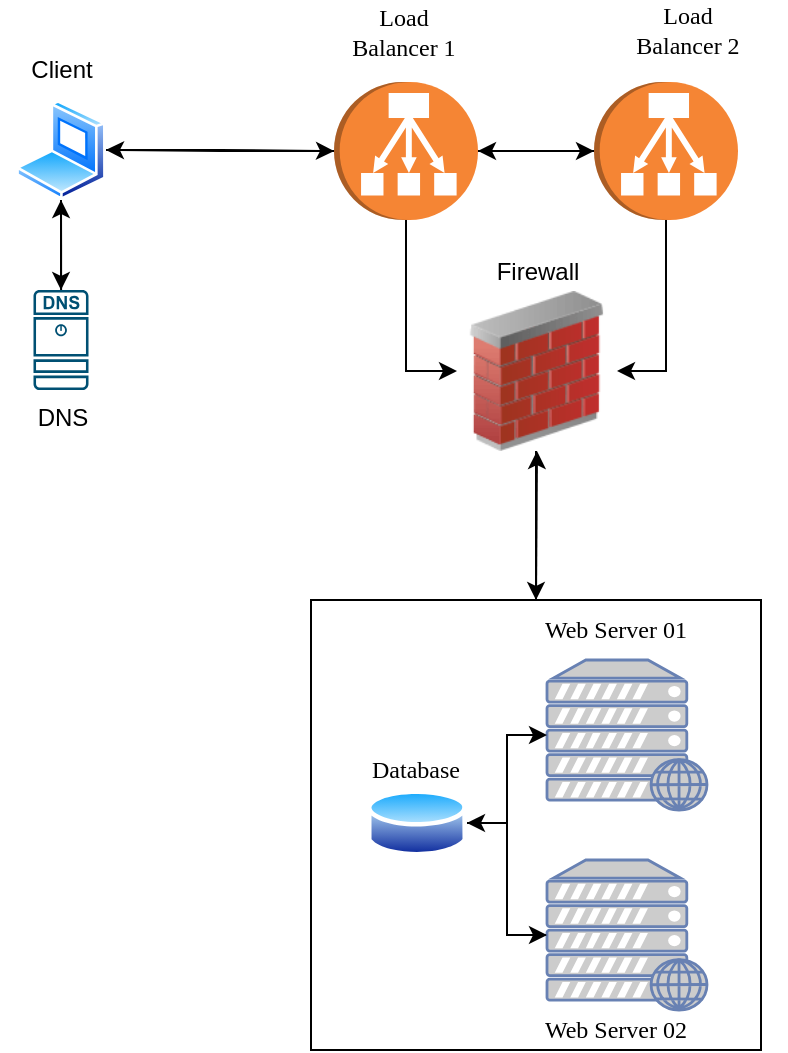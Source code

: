 <mxfile version="20.8.13" type="github">
  <diagram name="Page-1" id="5f0bae14-7c28-e335-631c-24af17079c00">
    <mxGraphModel dx="1246" dy="596" grid="0" gridSize="10" guides="1" tooltips="1" connect="1" arrows="1" fold="1" page="0" pageScale="1" pageWidth="1100" pageHeight="850" background="none" math="0" shadow="0">
      <root>
        <mxCell id="0" />
        <mxCell id="1" parent="0" />
        <mxCell id="hj4ADNZq1KRFVt_qaiAe-23" style="edgeStyle=orthogonalEdgeStyle;rounded=0;orthogonalLoop=1;jettySize=auto;html=1;entryX=1;entryY=0.5;entryDx=0;entryDy=0;" edge="1" parent="1" source="hj4ADNZq1KRFVt_qaiAe-2" target="hj4ADNZq1KRFVt_qaiAe-1">
          <mxGeometry relative="1" as="geometry" />
        </mxCell>
        <mxCell id="hj4ADNZq1KRFVt_qaiAe-25" style="edgeStyle=orthogonalEdgeStyle;rounded=0;orthogonalLoop=1;jettySize=auto;html=1;entryX=0;entryY=0.5;entryDx=0;entryDy=0;" edge="1" parent="1" source="hj4ADNZq1KRFVt_qaiAe-2" target="hj4ADNZq1KRFVt_qaiAe-13">
          <mxGeometry relative="1" as="geometry" />
        </mxCell>
        <mxCell id="hj4ADNZq1KRFVt_qaiAe-32" style="edgeStyle=orthogonalEdgeStyle;rounded=0;orthogonalLoop=1;jettySize=auto;html=1;exitX=0.5;exitY=0;exitDx=0;exitDy=0;exitPerimeter=0;entryX=0.5;entryY=1;entryDx=0;entryDy=0;entryPerimeter=0;" edge="1" parent="1" source="hj4ADNZq1KRFVt_qaiAe-2" target="hj4ADNZq1KRFVt_qaiAe-12">
          <mxGeometry relative="1" as="geometry" />
        </mxCell>
        <mxCell id="hj4ADNZq1KRFVt_qaiAe-2" value="" style="outlineConnect=0;dashed=0;verticalLabelPosition=bottom;verticalAlign=top;align=center;html=1;shape=mxgraph.aws3.classic_load_balancer;fillColor=#F58534;gradientColor=none;rotation=90;" vertex="1" parent="1">
          <mxGeometry x="530.5" y="129.5" width="69" height="72" as="geometry" />
        </mxCell>
        <mxCell id="hj4ADNZq1KRFVt_qaiAe-3" value="" style="group" vertex="1" connectable="0" parent="1">
          <mxGeometry x="517.5" y="390" width="237.5" height="225" as="geometry" />
        </mxCell>
        <mxCell id="hj4ADNZq1KRFVt_qaiAe-5" value="" style="group" vertex="1" connectable="0" parent="hj4ADNZq1KRFVt_qaiAe-3">
          <mxGeometry x="28" y="30" width="209.5" height="175" as="geometry" />
        </mxCell>
        <mxCell id="hj4ADNZq1KRFVt_qaiAe-6" value="" style="fontColor=#0066CC;verticalAlign=top;verticalLabelPosition=bottom;labelPosition=center;align=center;html=1;outlineConnect=0;fillColor=#CCCCCC;strokeColor=#6881B3;gradientColor=none;gradientDirection=north;strokeWidth=2;shape=mxgraph.networks.web_server;" vertex="1" parent="hj4ADNZq1KRFVt_qaiAe-5">
          <mxGeometry x="90" width="80" height="75" as="geometry" />
        </mxCell>
        <mxCell id="hj4ADNZq1KRFVt_qaiAe-7" style="edgeStyle=orthogonalEdgeStyle;rounded=0;orthogonalLoop=1;jettySize=auto;html=1;" edge="1" parent="hj4ADNZq1KRFVt_qaiAe-5" source="hj4ADNZq1KRFVt_qaiAe-8" target="hj4ADNZq1KRFVt_qaiAe-6">
          <mxGeometry relative="1" as="geometry" />
        </mxCell>
        <mxCell id="hj4ADNZq1KRFVt_qaiAe-8" value="" style="image;aspect=fixed;perimeter=ellipsePerimeter;html=1;align=center;shadow=0;dashed=0;spacingTop=3;image=img/lib/active_directory/database.svg;" vertex="1" parent="hj4ADNZq1KRFVt_qaiAe-5">
          <mxGeometry y="63" width="50" height="37" as="geometry" />
        </mxCell>
        <mxCell id="hj4ADNZq1KRFVt_qaiAe-9" style="edgeStyle=orthogonalEdgeStyle;rounded=0;orthogonalLoop=1;jettySize=auto;html=1;" edge="1" parent="hj4ADNZq1KRFVt_qaiAe-5" source="hj4ADNZq1KRFVt_qaiAe-10" target="hj4ADNZq1KRFVt_qaiAe-8">
          <mxGeometry relative="1" as="geometry" />
        </mxCell>
        <mxCell id="hj4ADNZq1KRFVt_qaiAe-10" value="" style="fontColor=#0066CC;verticalAlign=top;verticalLabelPosition=bottom;labelPosition=center;align=center;html=1;outlineConnect=0;fillColor=#CCCCCC;strokeColor=#6881B3;gradientColor=none;gradientDirection=north;strokeWidth=2;shape=mxgraph.networks.web_server;" vertex="1" parent="hj4ADNZq1KRFVt_qaiAe-5">
          <mxGeometry x="90" y="100" width="80" height="75" as="geometry" />
        </mxCell>
        <mxCell id="hj4ADNZq1KRFVt_qaiAe-11" style="edgeStyle=orthogonalEdgeStyle;rounded=0;orthogonalLoop=1;jettySize=auto;html=1;" edge="1" parent="hj4ADNZq1KRFVt_qaiAe-5" source="hj4ADNZq1KRFVt_qaiAe-8" target="hj4ADNZq1KRFVt_qaiAe-10">
          <mxGeometry relative="1" as="geometry" />
        </mxCell>
        <mxCell id="hj4ADNZq1KRFVt_qaiAe-38" value="Database" style="text;html=1;strokeColor=none;fillColor=none;align=center;verticalAlign=middle;whiteSpace=wrap;rounded=0;fontFamily=Verdana;" vertex="1" parent="hj4ADNZq1KRFVt_qaiAe-3">
          <mxGeometry x="22.5" y="70" width="60" height="30" as="geometry" />
        </mxCell>
        <mxCell id="hj4ADNZq1KRFVt_qaiAe-39" value="" style="whiteSpace=wrap;html=1;aspect=fixed;fontFamily=Verdana;fillColor=none;strokeColor=default;" vertex="1" parent="hj4ADNZq1KRFVt_qaiAe-3">
          <mxGeometry width="225" height="225" as="geometry" />
        </mxCell>
        <mxCell id="hj4ADNZq1KRFVt_qaiAe-41" value="Web Server 01" style="text;html=1;strokeColor=none;fillColor=none;align=center;verticalAlign=middle;whiteSpace=wrap;rounded=0;fontFamily=Verdana;" vertex="1" parent="hj4ADNZq1KRFVt_qaiAe-3">
          <mxGeometry x="92.5" y="10" width="120" height="10" as="geometry" />
        </mxCell>
        <mxCell id="hj4ADNZq1KRFVt_qaiAe-42" value="Web Server 02" style="text;html=1;strokeColor=none;fillColor=none;align=center;verticalAlign=middle;whiteSpace=wrap;rounded=0;fontFamily=Verdana;" vertex="1" parent="hj4ADNZq1KRFVt_qaiAe-3">
          <mxGeometry x="92.5" y="210" width="120" height="10" as="geometry" />
        </mxCell>
        <mxCell id="hj4ADNZq1KRFVt_qaiAe-31" style="edgeStyle=orthogonalEdgeStyle;rounded=0;orthogonalLoop=1;jettySize=auto;html=1;entryX=1;entryY=0.5;entryDx=0;entryDy=0;" edge="1" parent="1" source="hj4ADNZq1KRFVt_qaiAe-12" target="hj4ADNZq1KRFVt_qaiAe-13">
          <mxGeometry relative="1" as="geometry" />
        </mxCell>
        <mxCell id="hj4ADNZq1KRFVt_qaiAe-33" style="edgeStyle=orthogonalEdgeStyle;rounded=0;orthogonalLoop=1;jettySize=auto;html=1;exitX=0.5;exitY=1;exitDx=0;exitDy=0;exitPerimeter=0;entryX=0.5;entryY=0;entryDx=0;entryDy=0;entryPerimeter=0;" edge="1" parent="1" source="hj4ADNZq1KRFVt_qaiAe-12" target="hj4ADNZq1KRFVt_qaiAe-2">
          <mxGeometry relative="1" as="geometry" />
        </mxCell>
        <mxCell id="hj4ADNZq1KRFVt_qaiAe-12" value="" style="outlineConnect=0;dashed=0;verticalLabelPosition=bottom;verticalAlign=top;align=center;html=1;shape=mxgraph.aws3.classic_load_balancer;fillColor=#F58534;gradientColor=none;rotation=90;" vertex="1" parent="1">
          <mxGeometry x="660.5" y="129.5" width="69" height="72" as="geometry" />
        </mxCell>
        <mxCell id="hj4ADNZq1KRFVt_qaiAe-34" style="edgeStyle=orthogonalEdgeStyle;rounded=0;orthogonalLoop=1;jettySize=auto;html=1;" edge="1" parent="1" source="hj4ADNZq1KRFVt_qaiAe-13">
          <mxGeometry relative="1" as="geometry">
            <mxPoint x="630" y="390" as="targetPoint" />
          </mxGeometry>
        </mxCell>
        <mxCell id="hj4ADNZq1KRFVt_qaiAe-13" value="" style="image;html=1;image=img/lib/clip_art/networking/Firewall_02_128x128.png" vertex="1" parent="1">
          <mxGeometry x="590.5" y="235.5" width="80" height="80" as="geometry" />
        </mxCell>
        <mxCell id="hj4ADNZq1KRFVt_qaiAe-14" value="Firewall&lt;span style=&quot;caret-color: rgba(0, 0, 0, 0); color: rgba(0, 0, 0, 0); font-family: monospace; font-size: 0px; text-align: start; white-space: nowrap;&quot;&gt;%3CmxGraphModel%3E%3Croot%3E%3CmxCell%20id%3D%220%22%2F%3E%3CmxCell%20id%3D%221%22%20parent%3D%220%22%2F%3E%3CmxCell%20id%3D%222%22%20value%3D%22%22%20style%3D%22outlineConnect%3D0%3Bdashed%3D0%3BverticalLabelPosition%3Dbottom%3BverticalAlign%3Dtop%3Balign%3Dcenter%3Bhtml%3D1%3Bshape%3Dmxgraph.aws3.classic_load_balancer%3BfillColor%3D%23F58534%3BgradientColor%3Dnone%3Brotation%3D90%3B%22%20vertex%3D%221%22%20parent%3D%221%22%3E%3CmxGeometry%20x%3D%22380%22%20y%3D%22310%22%20width%3D%2269%22%20height%3D%2272%22%20as%3D%22geometry%22%2F%3E%3C%2FmxCell%3E%3C%2Froot%3E%3C%2FmxGraphModel%3E&lt;/span&gt;" style="text;html=1;align=center;verticalAlign=middle;whiteSpace=wrap;rounded=0;" vertex="1" parent="1">
          <mxGeometry x="600.5" y="210.5" width="60" height="30" as="geometry" />
        </mxCell>
        <mxCell id="hj4ADNZq1KRFVt_qaiAe-21" value="" style="group" vertex="1" connectable="0" parent="1">
          <mxGeometry x="370" y="140" width="45" height="145" as="geometry" />
        </mxCell>
        <mxCell id="hj4ADNZq1KRFVt_qaiAe-1" value="" style="image;aspect=fixed;perimeter=ellipsePerimeter;html=1;align=center;shadow=0;dashed=0;spacingTop=3;image=img/lib/active_directory/laptop_client.svg;" vertex="1" parent="hj4ADNZq1KRFVt_qaiAe-21">
          <mxGeometry width="45" height="50" as="geometry" />
        </mxCell>
        <mxCell id="hj4ADNZq1KRFVt_qaiAe-15" value="" style="group" vertex="1" connectable="0" parent="hj4ADNZq1KRFVt_qaiAe-21">
          <mxGeometry x="8.75" y="95" width="27.5" height="50" as="geometry" />
        </mxCell>
        <mxCell id="hj4ADNZq1KRFVt_qaiAe-16" value="DNS" style="sketch=0;points=[[0.015,0.015,0],[0.985,0.015,0],[0.985,0.985,0],[0.015,0.985,0],[0.25,0,0],[0.5,0,0],[0.75,0,0],[1,0.25,0],[1,0.5,0],[1,0.75,0],[0.75,1,0],[0.5,1,0],[0.25,1,0],[0,0.75,0],[0,0.5,0],[0,0.25,0]];verticalLabelPosition=bottom;html=1;verticalAlign=top;aspect=fixed;align=center;pointerEvents=1;shape=mxgraph.cisco19.dns_server;fillColor=#005073;strokeColor=none;" vertex="1" parent="hj4ADNZq1KRFVt_qaiAe-15">
          <mxGeometry width="27.5" height="50" as="geometry" />
        </mxCell>
        <mxCell id="hj4ADNZq1KRFVt_qaiAe-17" style="edgeStyle=orthogonalEdgeStyle;rounded=0;orthogonalLoop=1;jettySize=auto;html=1;entryX=0.5;entryY=1;entryDx=0;entryDy=0;" edge="1" parent="hj4ADNZq1KRFVt_qaiAe-21" source="hj4ADNZq1KRFVt_qaiAe-16" target="hj4ADNZq1KRFVt_qaiAe-1">
          <mxGeometry relative="1" as="geometry" />
        </mxCell>
        <mxCell id="hj4ADNZq1KRFVt_qaiAe-18" style="edgeStyle=orthogonalEdgeStyle;rounded=0;orthogonalLoop=1;jettySize=auto;html=1;entryX=0.5;entryY=0;entryDx=0;entryDy=0;entryPerimeter=0;" edge="1" parent="hj4ADNZq1KRFVt_qaiAe-21" source="hj4ADNZq1KRFVt_qaiAe-1" target="hj4ADNZq1KRFVt_qaiAe-16">
          <mxGeometry relative="1" as="geometry" />
        </mxCell>
        <mxCell id="hj4ADNZq1KRFVt_qaiAe-22" style="edgeStyle=orthogonalEdgeStyle;rounded=0;orthogonalLoop=1;jettySize=auto;html=1;" edge="1" parent="1" source="hj4ADNZq1KRFVt_qaiAe-1" target="hj4ADNZq1KRFVt_qaiAe-2">
          <mxGeometry relative="1" as="geometry" />
        </mxCell>
        <mxCell id="hj4ADNZq1KRFVt_qaiAe-29" style="edgeStyle=orthogonalEdgeStyle;rounded=0;orthogonalLoop=1;jettySize=auto;html=1;entryX=0.5;entryY=1;entryDx=0;entryDy=0;" edge="1" parent="1" target="hj4ADNZq1KRFVt_qaiAe-13">
          <mxGeometry relative="1" as="geometry">
            <mxPoint x="630" y="390" as="sourcePoint" />
          </mxGeometry>
        </mxCell>
        <mxCell id="hj4ADNZq1KRFVt_qaiAe-35" value="Client" style="text;html=1;strokeColor=none;fillColor=none;align=center;verticalAlign=middle;whiteSpace=wrap;rounded=0;" vertex="1" parent="1">
          <mxGeometry x="362.5" y="110" width="60" height="30" as="geometry" />
        </mxCell>
        <mxCell id="hj4ADNZq1KRFVt_qaiAe-36" value="Load Balancer 1" style="text;html=1;strokeColor=none;fillColor=none;align=center;verticalAlign=middle;whiteSpace=wrap;rounded=0;fontFamily=Verdana;" vertex="1" parent="1">
          <mxGeometry x="529" y="91" width="70" height="30" as="geometry" />
        </mxCell>
        <mxCell id="hj4ADNZq1KRFVt_qaiAe-37" value="Load Balancer 2" style="text;html=1;strokeColor=none;fillColor=none;align=center;verticalAlign=middle;whiteSpace=wrap;rounded=0;fontFamily=Verdana;" vertex="1" parent="1">
          <mxGeometry x="670.5" y="90" width="70" height="30" as="geometry" />
        </mxCell>
      </root>
    </mxGraphModel>
  </diagram>
</mxfile>
